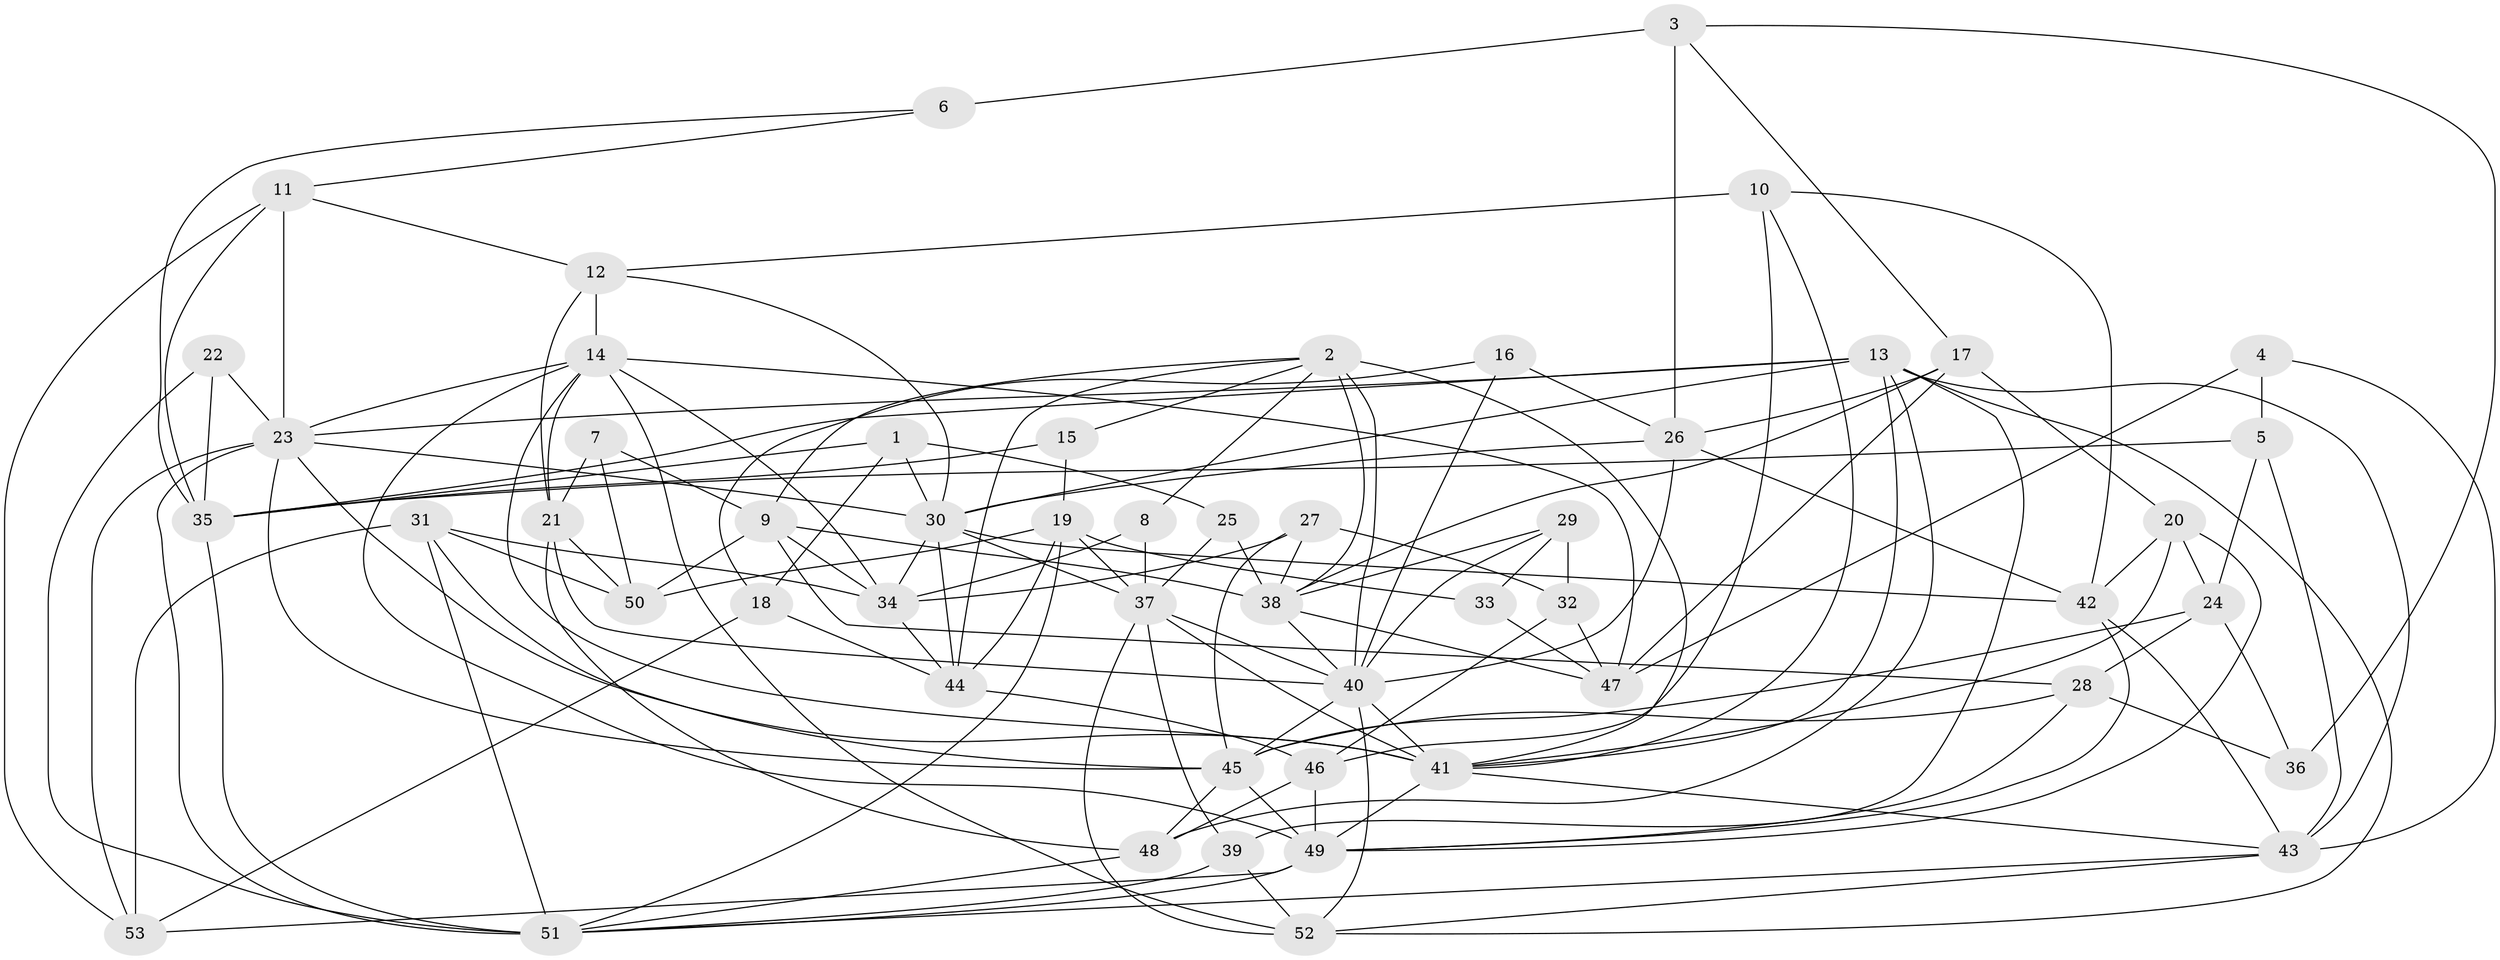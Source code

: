 // original degree distribution, {4: 0.25471698113207547, 3: 0.36792452830188677, 6: 0.0660377358490566, 2: 0.0660377358490566, 5: 0.18867924528301888, 7: 0.04716981132075472, 8: 0.009433962264150943}
// Generated by graph-tools (version 1.1) at 2025/02/03/09/25 03:02:03]
// undirected, 53 vertices, 147 edges
graph export_dot {
graph [start="1"]
  node [color=gray90,style=filled];
  1;
  2;
  3;
  4;
  5;
  6;
  7;
  8;
  9;
  10;
  11;
  12;
  13;
  14;
  15;
  16;
  17;
  18;
  19;
  20;
  21;
  22;
  23;
  24;
  25;
  26;
  27;
  28;
  29;
  30;
  31;
  32;
  33;
  34;
  35;
  36;
  37;
  38;
  39;
  40;
  41;
  42;
  43;
  44;
  45;
  46;
  47;
  48;
  49;
  50;
  51;
  52;
  53;
  1 -- 18 [weight=1.0];
  1 -- 25 [weight=1.0];
  1 -- 30 [weight=1.0];
  1 -- 35 [weight=1.0];
  2 -- 8 [weight=1.0];
  2 -- 9 [weight=1.0];
  2 -- 15 [weight=1.0];
  2 -- 38 [weight=1.0];
  2 -- 40 [weight=1.0];
  2 -- 41 [weight=1.0];
  2 -- 44 [weight=1.0];
  3 -- 6 [weight=2.0];
  3 -- 17 [weight=1.0];
  3 -- 26 [weight=1.0];
  3 -- 36 [weight=1.0];
  4 -- 5 [weight=1.0];
  4 -- 43 [weight=1.0];
  4 -- 47 [weight=1.0];
  5 -- 24 [weight=2.0];
  5 -- 35 [weight=1.0];
  5 -- 43 [weight=1.0];
  6 -- 11 [weight=1.0];
  6 -- 35 [weight=1.0];
  7 -- 9 [weight=1.0];
  7 -- 21 [weight=1.0];
  7 -- 50 [weight=1.0];
  8 -- 34 [weight=1.0];
  8 -- 37 [weight=1.0];
  9 -- 28 [weight=1.0];
  9 -- 34 [weight=1.0];
  9 -- 38 [weight=1.0];
  9 -- 50 [weight=1.0];
  10 -- 12 [weight=1.0];
  10 -- 41 [weight=1.0];
  10 -- 42 [weight=1.0];
  10 -- 46 [weight=1.0];
  11 -- 12 [weight=1.0];
  11 -- 23 [weight=1.0];
  11 -- 35 [weight=1.0];
  11 -- 53 [weight=1.0];
  12 -- 14 [weight=1.0];
  12 -- 21 [weight=1.0];
  12 -- 30 [weight=1.0];
  13 -- 23 [weight=1.0];
  13 -- 30 [weight=1.0];
  13 -- 35 [weight=1.0];
  13 -- 39 [weight=1.0];
  13 -- 41 [weight=1.0];
  13 -- 43 [weight=2.0];
  13 -- 48 [weight=1.0];
  13 -- 52 [weight=1.0];
  14 -- 21 [weight=1.0];
  14 -- 23 [weight=1.0];
  14 -- 34 [weight=1.0];
  14 -- 41 [weight=1.0];
  14 -- 47 [weight=2.0];
  14 -- 49 [weight=1.0];
  14 -- 52 [weight=1.0];
  15 -- 19 [weight=1.0];
  15 -- 35 [weight=2.0];
  16 -- 18 [weight=1.0];
  16 -- 26 [weight=1.0];
  16 -- 40 [weight=1.0];
  17 -- 20 [weight=1.0];
  17 -- 26 [weight=1.0];
  17 -- 38 [weight=1.0];
  17 -- 47 [weight=1.0];
  18 -- 44 [weight=1.0];
  18 -- 53 [weight=1.0];
  19 -- 33 [weight=1.0];
  19 -- 37 [weight=1.0];
  19 -- 44 [weight=1.0];
  19 -- 50 [weight=1.0];
  19 -- 51 [weight=1.0];
  20 -- 24 [weight=1.0];
  20 -- 41 [weight=1.0];
  20 -- 42 [weight=1.0];
  20 -- 49 [weight=1.0];
  21 -- 40 [weight=1.0];
  21 -- 48 [weight=1.0];
  21 -- 50 [weight=1.0];
  22 -- 23 [weight=1.0];
  22 -- 35 [weight=1.0];
  22 -- 51 [weight=1.0];
  23 -- 30 [weight=1.0];
  23 -- 41 [weight=1.0];
  23 -- 45 [weight=1.0];
  23 -- 51 [weight=1.0];
  23 -- 53 [weight=1.0];
  24 -- 28 [weight=1.0];
  24 -- 36 [weight=1.0];
  24 -- 45 [weight=1.0];
  25 -- 37 [weight=2.0];
  25 -- 38 [weight=1.0];
  26 -- 30 [weight=1.0];
  26 -- 40 [weight=1.0];
  26 -- 42 [weight=1.0];
  27 -- 32 [weight=1.0];
  27 -- 34 [weight=1.0];
  27 -- 38 [weight=1.0];
  27 -- 45 [weight=1.0];
  28 -- 36 [weight=1.0];
  28 -- 45 [weight=1.0];
  28 -- 49 [weight=1.0];
  29 -- 32 [weight=1.0];
  29 -- 33 [weight=1.0];
  29 -- 38 [weight=1.0];
  29 -- 40 [weight=1.0];
  30 -- 34 [weight=1.0];
  30 -- 37 [weight=1.0];
  30 -- 42 [weight=1.0];
  30 -- 44 [weight=1.0];
  31 -- 34 [weight=1.0];
  31 -- 45 [weight=1.0];
  31 -- 50 [weight=1.0];
  31 -- 51 [weight=2.0];
  31 -- 53 [weight=1.0];
  32 -- 46 [weight=1.0];
  32 -- 47 [weight=1.0];
  33 -- 47 [weight=1.0];
  34 -- 44 [weight=1.0];
  35 -- 51 [weight=1.0];
  37 -- 39 [weight=1.0];
  37 -- 40 [weight=1.0];
  37 -- 41 [weight=2.0];
  37 -- 52 [weight=1.0];
  38 -- 40 [weight=1.0];
  38 -- 47 [weight=1.0];
  39 -- 51 [weight=1.0];
  39 -- 52 [weight=1.0];
  40 -- 41 [weight=1.0];
  40 -- 45 [weight=1.0];
  40 -- 52 [weight=1.0];
  41 -- 43 [weight=1.0];
  41 -- 49 [weight=1.0];
  42 -- 43 [weight=1.0];
  42 -- 49 [weight=1.0];
  43 -- 51 [weight=1.0];
  43 -- 52 [weight=1.0];
  44 -- 46 [weight=1.0];
  45 -- 48 [weight=1.0];
  45 -- 49 [weight=3.0];
  46 -- 48 [weight=1.0];
  46 -- 49 [weight=1.0];
  48 -- 51 [weight=1.0];
  49 -- 51 [weight=1.0];
  49 -- 53 [weight=1.0];
}
